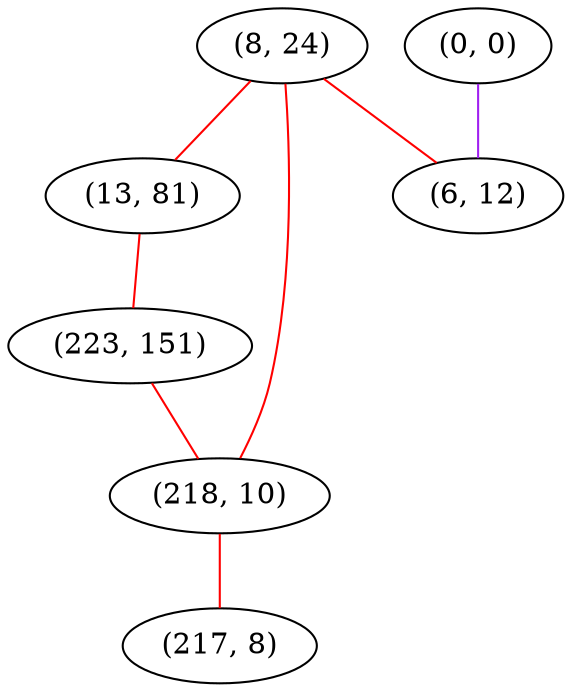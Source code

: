 graph "" {
"(8, 24)";
"(13, 81)";
"(0, 0)";
"(223, 151)";
"(218, 10)";
"(6, 12)";
"(217, 8)";
"(8, 24)" -- "(6, 12)"  [color=red, key=0, weight=1];
"(8, 24)" -- "(218, 10)"  [color=red, key=0, weight=1];
"(8, 24)" -- "(13, 81)"  [color=red, key=0, weight=1];
"(13, 81)" -- "(223, 151)"  [color=red, key=0, weight=1];
"(0, 0)" -- "(6, 12)"  [color=purple, key=0, weight=4];
"(223, 151)" -- "(218, 10)"  [color=red, key=0, weight=1];
"(218, 10)" -- "(217, 8)"  [color=red, key=0, weight=1];
}
